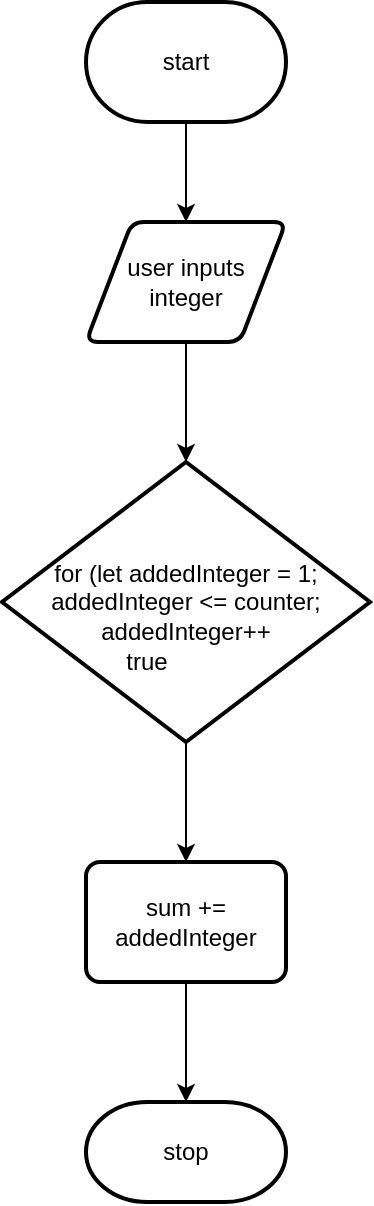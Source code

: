 <mxfile>
    <diagram id="IdSETMMxA0Oafe5IF5X_" name="Page-1">
        <mxGraphModel dx="1074" dy="741" grid="1" gridSize="10" guides="1" tooltips="1" connect="1" arrows="1" fold="1" page="1" pageScale="1" pageWidth="827" pageHeight="1169" math="0" shadow="0">
            <root>
                <mxCell id="0"/>
                <mxCell id="1" parent="0"/>
                <mxCell id="6" style="edgeStyle=none;html=1;" parent="1" source="2" target="3" edge="1">
                    <mxGeometry relative="1" as="geometry"/>
                </mxCell>
                <mxCell id="2" value="start" style="strokeWidth=2;html=1;shape=mxgraph.flowchart.terminator;whiteSpace=wrap;" parent="1" vertex="1">
                    <mxGeometry x="364" y="30" width="100" height="60" as="geometry"/>
                </mxCell>
                <mxCell id="7" style="edgeStyle=none;html=1;" parent="1" source="3" target="5" edge="1">
                    <mxGeometry relative="1" as="geometry"/>
                </mxCell>
                <mxCell id="3" value="user inputs integer" style="shape=parallelogram;html=1;strokeWidth=2;perimeter=parallelogramPerimeter;whiteSpace=wrap;rounded=1;arcSize=12;size=0.23;" parent="1" vertex="1">
                    <mxGeometry x="364" y="140" width="100" height="60" as="geometry"/>
                </mxCell>
                <mxCell id="13" style="edgeStyle=none;html=1;" parent="1" source="5" target="9" edge="1">
                    <mxGeometry relative="1" as="geometry"/>
                </mxCell>
                <mxCell id="5" value="for (let addedInteger = 1; addedInteger &amp;lt;= counter; addedInteger++" style="strokeWidth=2;html=1;shape=mxgraph.flowchart.decision;whiteSpace=wrap;" parent="1" vertex="1">
                    <mxGeometry x="322" y="260" width="184" height="140" as="geometry"/>
                </mxCell>
                <mxCell id="19" style="edgeStyle=none;html=1;" edge="1" parent="1" source="9" target="15">
                    <mxGeometry relative="1" as="geometry"/>
                </mxCell>
                <mxCell id="9" value="sum += addedInteger" style="rounded=1;whiteSpace=wrap;html=1;absoluteArcSize=1;arcSize=14;strokeWidth=2;" parent="1" vertex="1">
                    <mxGeometry x="364" y="460" width="100" height="60" as="geometry"/>
                </mxCell>
                <mxCell id="15" value="stop" style="strokeWidth=2;html=1;shape=mxgraph.flowchart.terminator;whiteSpace=wrap;" parent="1" vertex="1">
                    <mxGeometry x="364" y="580" width="100" height="50" as="geometry"/>
                </mxCell>
                <mxCell id="17" value="true" style="text;html=1;align=center;verticalAlign=middle;resizable=0;points=[];autosize=1;strokeColor=none;fillColor=none;" parent="1" vertex="1">
                    <mxGeometry x="374" y="350" width="40" height="20" as="geometry"/>
                </mxCell>
            </root>
        </mxGraphModel>
    </diagram>
</mxfile>